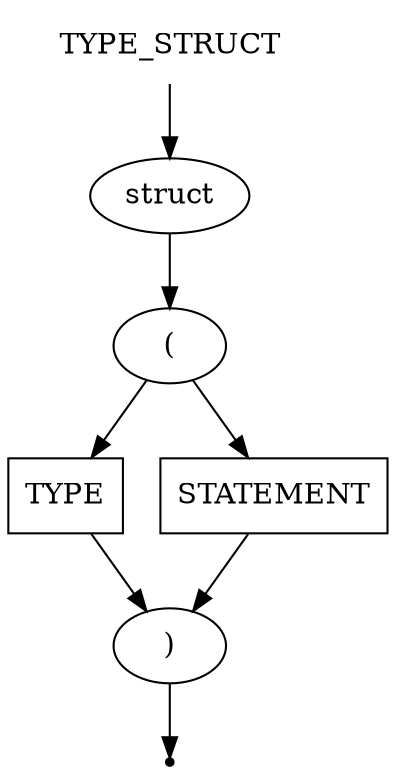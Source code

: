 digraph TYPE_STRUCT{
    start [label=TYPE_STRUCT shape=plaintext]
    struct [label=struct shape=oval]
    open [label="(" shape=oval]
    type [label=TYPE shape=box]
    statement [label=STATEMENT shape=box]
    close [label=")" shape=oval]
    end [label="" shape=point]

    start -> struct
    struct -> open
    open -> type
    open -> statement
    type -> close
    statement -> close
    close -> end
}
